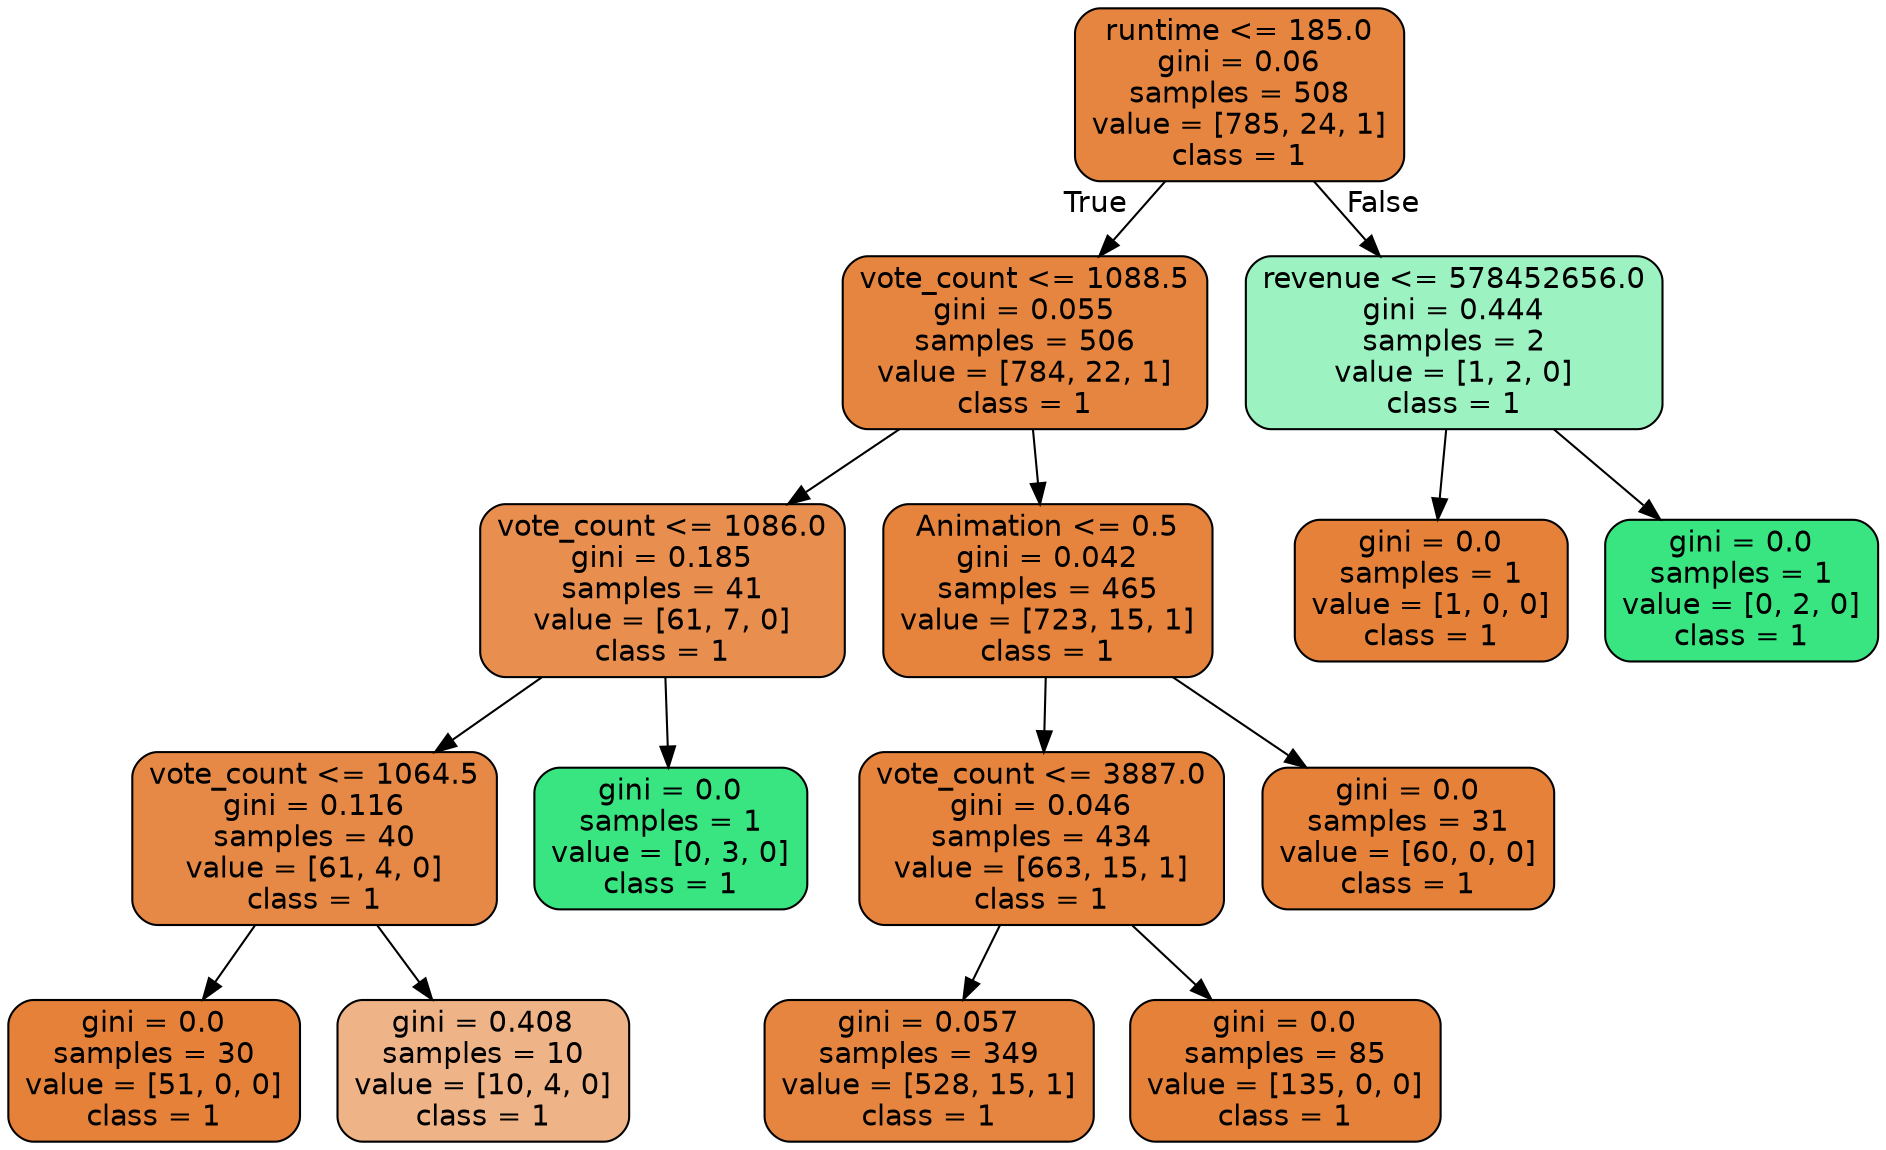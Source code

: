 digraph Tree {
node [shape=box, style="filled, rounded", color="black", fontname=helvetica] ;
edge [fontname=helvetica] ;
0 [label="runtime <= 185.0\ngini = 0.06\nsamples = 508\nvalue = [785, 24, 1]\nclass = 1", fillcolor="#e6853f"] ;
1 [label="vote_count <= 1088.5\ngini = 0.055\nsamples = 506\nvalue = [784, 22, 1]\nclass = 1", fillcolor="#e6853f"] ;
0 -> 1 [labeldistance=2.5, labelangle=45, headlabel="True"] ;
2 [label="vote_count <= 1086.0\ngini = 0.185\nsamples = 41\nvalue = [61, 7, 0]\nclass = 1", fillcolor="#e88f50"] ;
1 -> 2 ;
3 [label="vote_count <= 1064.5\ngini = 0.116\nsamples = 40\nvalue = [61, 4, 0]\nclass = 1", fillcolor="#e78946"] ;
2 -> 3 ;
4 [label="gini = 0.0\nsamples = 30\nvalue = [51, 0, 0]\nclass = 1", fillcolor="#e58139"] ;
3 -> 4 ;
5 [label="gini = 0.408\nsamples = 10\nvalue = [10, 4, 0]\nclass = 1", fillcolor="#efb388"] ;
3 -> 5 ;
6 [label="gini = 0.0\nsamples = 1\nvalue = [0, 3, 0]\nclass = 1", fillcolor="#39e581"] ;
2 -> 6 ;
7 [label="Animation <= 0.5\ngini = 0.042\nsamples = 465\nvalue = [723, 15, 1]\nclass = 1", fillcolor="#e6843d"] ;
1 -> 7 ;
8 [label="vote_count <= 3887.0\ngini = 0.046\nsamples = 434\nvalue = [663, 15, 1]\nclass = 1", fillcolor="#e6843e"] ;
7 -> 8 ;
9 [label="gini = 0.057\nsamples = 349\nvalue = [528, 15, 1]\nclass = 1", fillcolor="#e6853f"] ;
8 -> 9 ;
10 [label="gini = 0.0\nsamples = 85\nvalue = [135, 0, 0]\nclass = 1", fillcolor="#e58139"] ;
8 -> 10 ;
11 [label="gini = 0.0\nsamples = 31\nvalue = [60, 0, 0]\nclass = 1", fillcolor="#e58139"] ;
7 -> 11 ;
12 [label="revenue <= 578452656.0\ngini = 0.444\nsamples = 2\nvalue = [1, 2, 0]\nclass = 1", fillcolor="#9cf2c0"] ;
0 -> 12 [labeldistance=2.5, labelangle=-45, headlabel="False"] ;
13 [label="gini = 0.0\nsamples = 1\nvalue = [1, 0, 0]\nclass = 1", fillcolor="#e58139"] ;
12 -> 13 ;
14 [label="gini = 0.0\nsamples = 1\nvalue = [0, 2, 0]\nclass = 1", fillcolor="#39e581"] ;
12 -> 14 ;
}